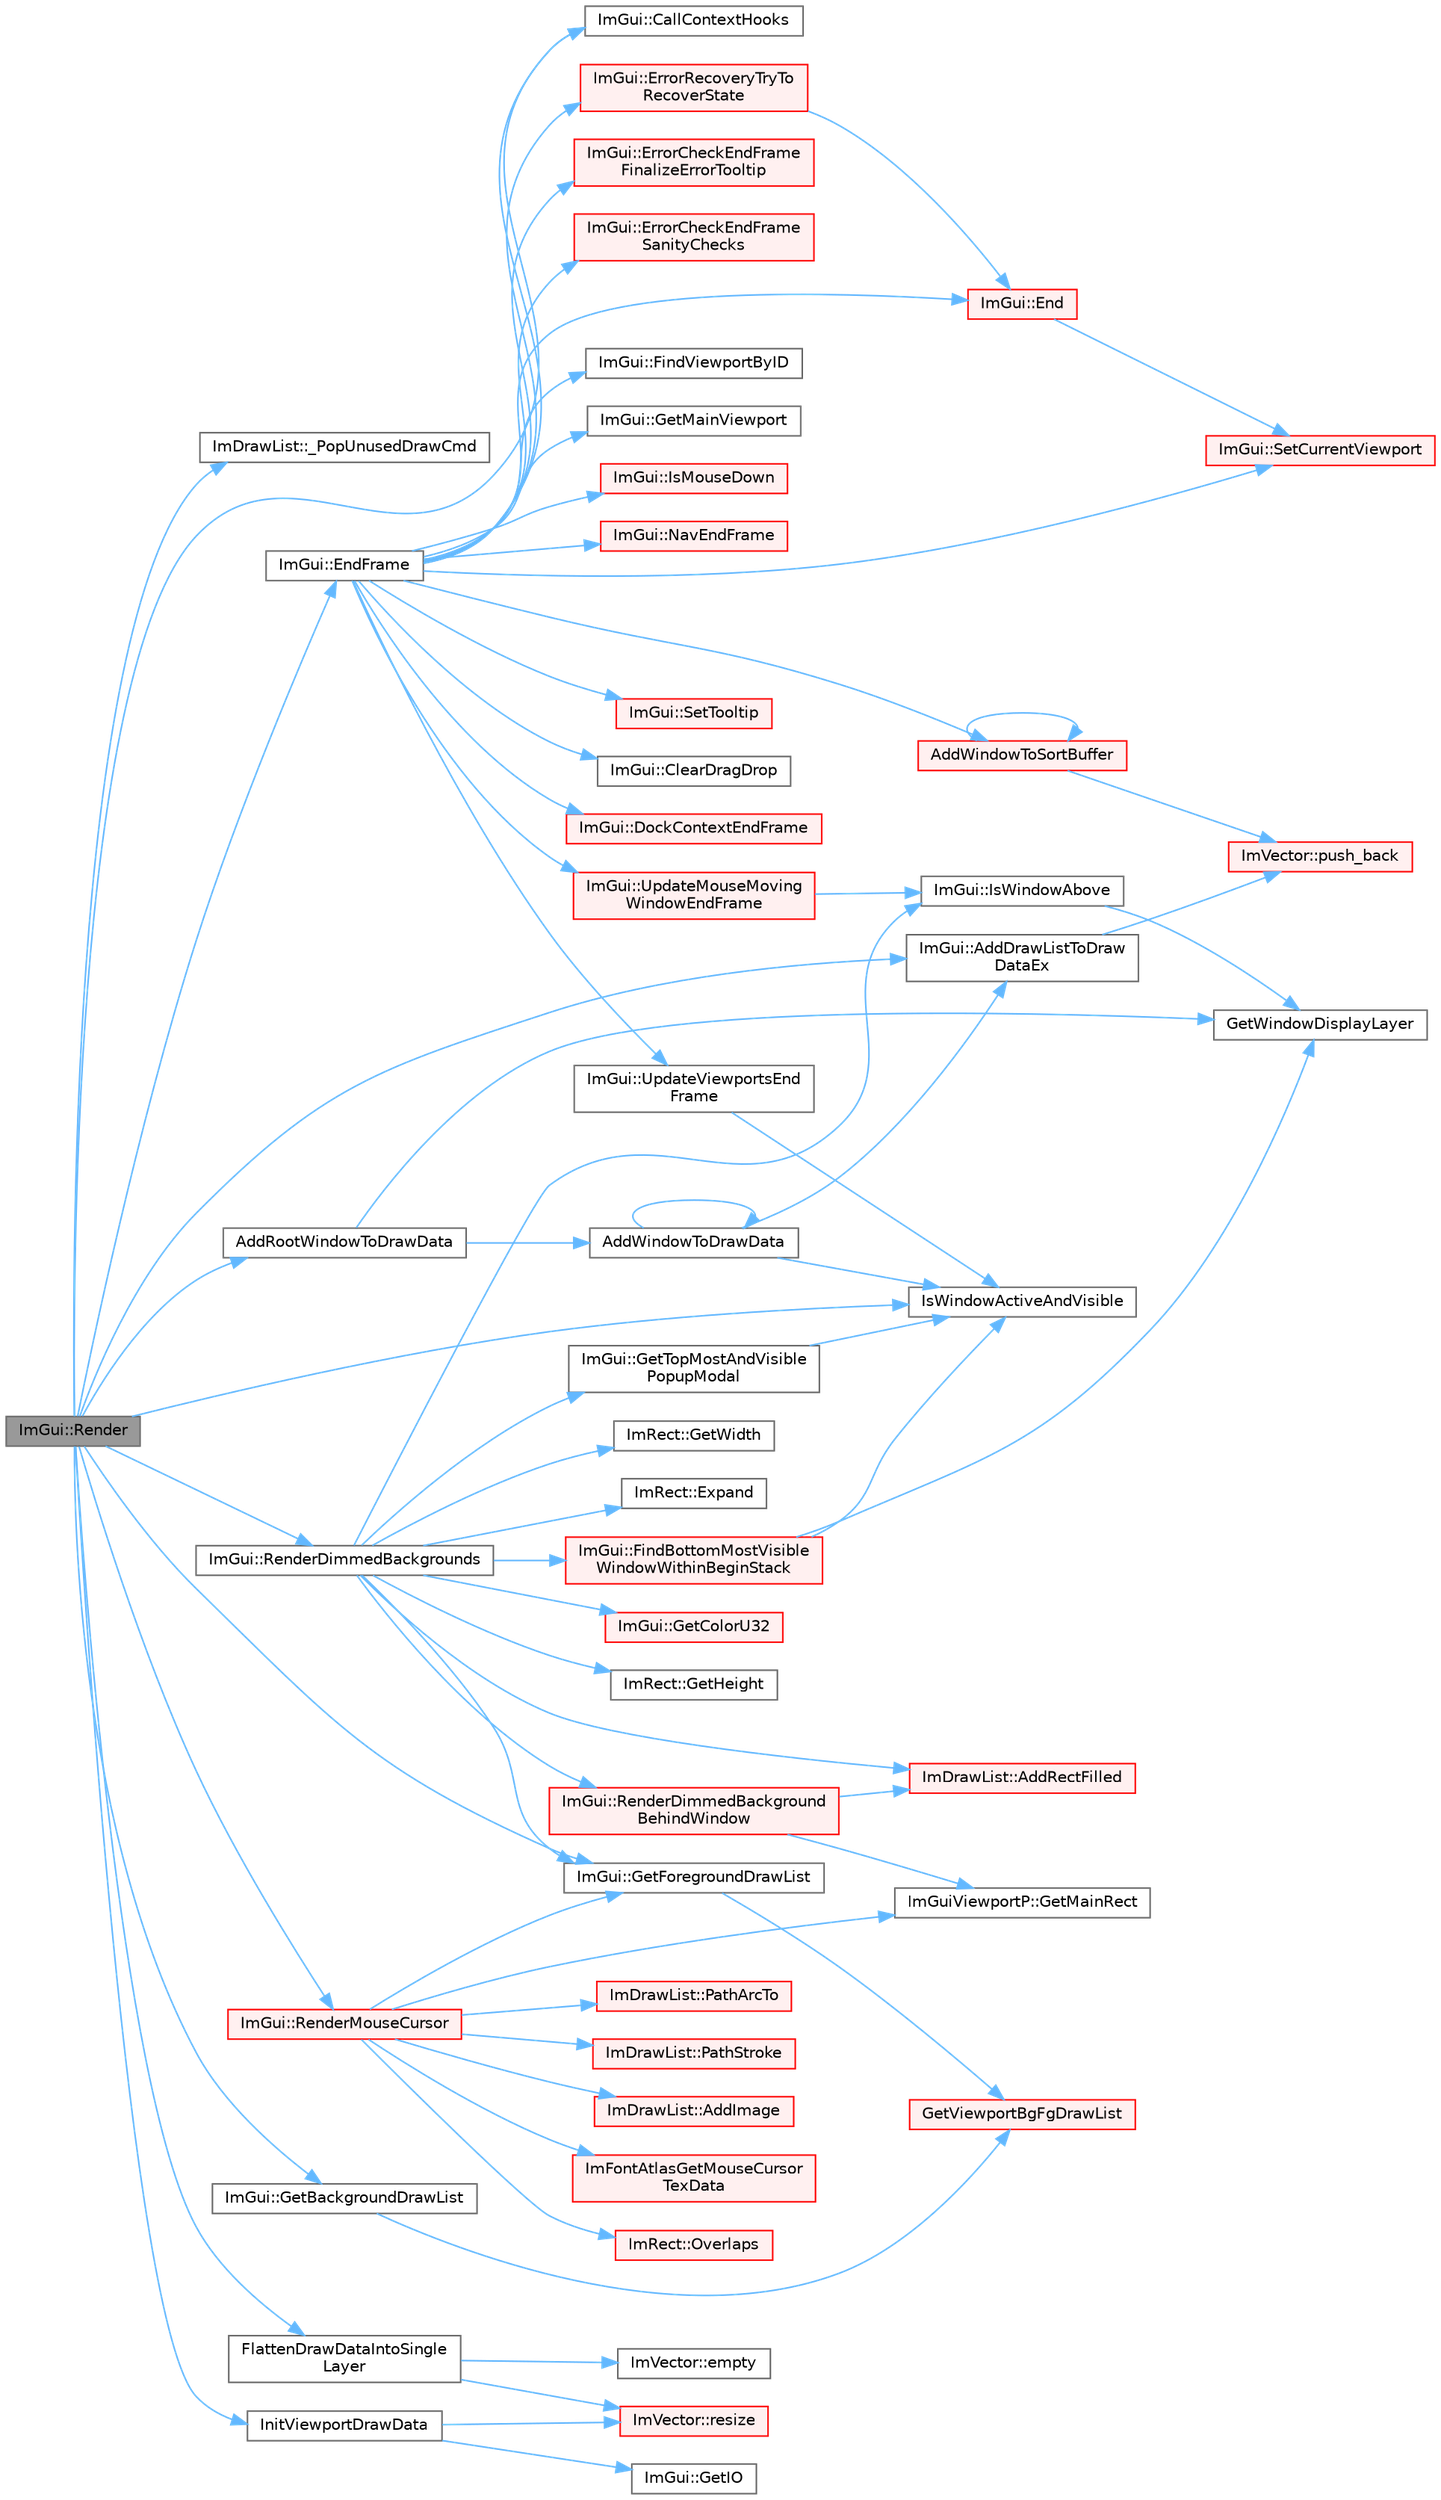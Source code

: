 digraph "ImGui::Render"
{
 // LATEX_PDF_SIZE
  bgcolor="transparent";
  edge [fontname=Helvetica,fontsize=10,labelfontname=Helvetica,labelfontsize=10];
  node [fontname=Helvetica,fontsize=10,shape=box,height=0.2,width=0.4];
  rankdir="LR";
  Node1 [id="Node000001",label="ImGui::Render",height=0.2,width=0.4,color="gray40", fillcolor="grey60", style="filled", fontcolor="black",tooltip=" "];
  Node1 -> Node2 [id="edge1_Node000001_Node000002",color="steelblue1",style="solid",tooltip=" "];
  Node2 [id="Node000002",label="ImDrawList::_PopUnusedDrawCmd",height=0.2,width=0.4,color="grey40", fillcolor="white", style="filled",URL="$struct_im_draw_list.html#a2cb0295fcd3062bfedbebbad55865455",tooltip=" "];
  Node1 -> Node3 [id="edge2_Node000001_Node000003",color="steelblue1",style="solid",tooltip=" "];
  Node3 [id="Node000003",label="ImGui::AddDrawListToDraw\lDataEx",height=0.2,width=0.4,color="grey40", fillcolor="white", style="filled",URL="$namespace_im_gui.html#a0074bb825de97c5602d9d9bb2e4d49d4",tooltip=" "];
  Node3 -> Node4 [id="edge3_Node000003_Node000004",color="steelblue1",style="solid",tooltip=" "];
  Node4 [id="Node000004",label="ImVector::push_back",height=0.2,width=0.4,color="red", fillcolor="#FFF0F0", style="filled",URL="$struct_im_vector.html#aab5df48e0711a48bd12f3206e08c4108",tooltip=" "];
  Node1 -> Node7 [id="edge4_Node000001_Node000007",color="steelblue1",style="solid",tooltip=" "];
  Node7 [id="Node000007",label="AddRootWindowToDrawData",height=0.2,width=0.4,color="grey40", fillcolor="white", style="filled",URL="$imgui_8cpp.html#aa1b7f477fbb6049d246a41ac0616534f",tooltip=" "];
  Node7 -> Node8 [id="edge5_Node000007_Node000008",color="steelblue1",style="solid",tooltip=" "];
  Node8 [id="Node000008",label="AddWindowToDrawData",height=0.2,width=0.4,color="grey40", fillcolor="white", style="filled",URL="$imgui_8cpp.html#a61d631adc3bba197e5d939f8987fff7f",tooltip=" "];
  Node8 -> Node3 [id="edge6_Node000008_Node000003",color="steelblue1",style="solid",tooltip=" "];
  Node8 -> Node8 [id="edge7_Node000008_Node000008",color="steelblue1",style="solid",tooltip=" "];
  Node8 -> Node9 [id="edge8_Node000008_Node000009",color="steelblue1",style="solid",tooltip=" "];
  Node9 [id="Node000009",label="IsWindowActiveAndVisible",height=0.2,width=0.4,color="grey40", fillcolor="white", style="filled",URL="$imgui_8cpp.html#a0d4bfbfc89237377e7ac93b9a59fb121",tooltip=" "];
  Node7 -> Node10 [id="edge9_Node000007_Node000010",color="steelblue1",style="solid",tooltip=" "];
  Node10 [id="Node000010",label="GetWindowDisplayLayer",height=0.2,width=0.4,color="grey40", fillcolor="white", style="filled",URL="$imgui_8cpp.html#a088ffc0a5ef8ac04dd17caed97a9aeb4",tooltip=" "];
  Node1 -> Node11 [id="edge10_Node000001_Node000011",color="steelblue1",style="solid",tooltip=" "];
  Node11 [id="Node000011",label="ImGui::CallContextHooks",height=0.2,width=0.4,color="grey40", fillcolor="white", style="filled",URL="$namespace_im_gui.html#a61ced7f0dd38c604e895400a2e5eeeb2",tooltip=" "];
  Node1 -> Node12 [id="edge11_Node000001_Node000012",color="steelblue1",style="solid",tooltip=" "];
  Node12 [id="Node000012",label="ImGui::EndFrame",height=0.2,width=0.4,color="grey40", fillcolor="white", style="filled",URL="$namespace_im_gui.html#a246c37da45e88a12ade440a0feacb4ee",tooltip=" "];
  Node12 -> Node13 [id="edge12_Node000012_Node000013",color="steelblue1",style="solid",tooltip=" "];
  Node13 [id="Node000013",label="AddWindowToSortBuffer",height=0.2,width=0.4,color="red", fillcolor="#FFF0F0", style="filled",URL="$imgui_8cpp.html#aec5b9dca69b64cb0a6a474dbf2bb84b9",tooltip=" "];
  Node13 -> Node13 [id="edge13_Node000013_Node000013",color="steelblue1",style="solid",tooltip=" "];
  Node13 -> Node4 [id="edge14_Node000013_Node000004",color="steelblue1",style="solid",tooltip=" "];
  Node12 -> Node11 [id="edge15_Node000012_Node000011",color="steelblue1",style="solid",tooltip=" "];
  Node12 -> Node16 [id="edge16_Node000012_Node000016",color="steelblue1",style="solid",tooltip=" "];
  Node16 [id="Node000016",label="ImGui::ClearDragDrop",height=0.2,width=0.4,color="grey40", fillcolor="white", style="filled",URL="$namespace_im_gui.html#adae8f94649956a2a717c00dbf81a5df9",tooltip=" "];
  Node12 -> Node17 [id="edge17_Node000012_Node000017",color="steelblue1",style="solid",tooltip=" "];
  Node17 [id="Node000017",label="ImGui::DockContextEndFrame",height=0.2,width=0.4,color="red", fillcolor="#FFF0F0", style="filled",URL="$namespace_im_gui.html#a255cc11c0b8c4764e86aa47dafff7e8f",tooltip=" "];
  Node12 -> Node20 [id="edge18_Node000012_Node000020",color="steelblue1",style="solid",tooltip=" "];
  Node20 [id="Node000020",label="ImGui::End",height=0.2,width=0.4,color="red", fillcolor="#FFF0F0", style="filled",URL="$namespace_im_gui.html#a5479d93794a004c67ceb6d13f37c8254",tooltip=" "];
  Node20 -> Node412 [id="edge19_Node000020_Node000412",color="steelblue1",style="solid",tooltip=" "];
  Node412 [id="Node000412",label="ImGui::SetCurrentViewport",height=0.2,width=0.4,color="red", fillcolor="#FFF0F0", style="filled",URL="$namespace_im_gui.html#a518a36249ab67227a13fd01a4236cbe1",tooltip=" "];
  Node12 -> Node525 [id="edge20_Node000012_Node000525",color="steelblue1",style="solid",tooltip=" "];
  Node525 [id="Node000525",label="ImGui::ErrorCheckEndFrame\lFinalizeErrorTooltip",height=0.2,width=0.4,color="red", fillcolor="#FFF0F0", style="filled",URL="$namespace_im_gui.html#a84f054b17e7003e5f9031dd02b522afc",tooltip=" "];
  Node12 -> Node537 [id="edge21_Node000012_Node000537",color="steelblue1",style="solid",tooltip=" "];
  Node537 [id="Node000537",label="ImGui::ErrorCheckEndFrame\lSanityChecks",height=0.2,width=0.4,color="red", fillcolor="#FFF0F0", style="filled",URL="$namespace_im_gui.html#af501a9de56446597afe2ae5cde18e1ba",tooltip=" "];
  Node12 -> Node540 [id="edge22_Node000012_Node000540",color="steelblue1",style="solid",tooltip=" "];
  Node540 [id="Node000540",label="ImGui::ErrorRecoveryTryTo\lRecoverState",height=0.2,width=0.4,color="red", fillcolor="#FFF0F0", style="filled",URL="$namespace_im_gui.html#af173cf3b924ce08bf5ba4b6a49c04cf1",tooltip=" "];
  Node540 -> Node20 [id="edge23_Node000540_Node000020",color="steelblue1",style="solid",tooltip=" "];
  Node12 -> Node217 [id="edge24_Node000012_Node000217",color="steelblue1",style="solid",tooltip=" "];
  Node217 [id="Node000217",label="ImGui::FindViewportByID",height=0.2,width=0.4,color="grey40", fillcolor="white", style="filled",URL="$namespace_im_gui.html#a19f511dec79b1d152da3cd6667bb3856",tooltip=" "];
  Node12 -> Node362 [id="edge25_Node000012_Node000362",color="steelblue1",style="solid",tooltip=" "];
  Node362 [id="Node000362",label="ImGui::GetMainViewport",height=0.2,width=0.4,color="grey40", fillcolor="white", style="filled",URL="$namespace_im_gui.html#a7bf620af1d66ee7d7b06701894d23e60",tooltip=" "];
  Node12 -> Node257 [id="edge26_Node000012_Node000257",color="steelblue1",style="solid",tooltip=" "];
  Node257 [id="Node000257",label="ImGui::IsMouseDown",height=0.2,width=0.4,color="red", fillcolor="#FFF0F0", style="filled",URL="$namespace_im_gui.html#aed7dae248aa865bf06c1d60c0e809537",tooltip=" "];
  Node12 -> Node541 [id="edge27_Node000012_Node000541",color="steelblue1",style="solid",tooltip=" "];
  Node541 [id="Node000541",label="ImGui::NavEndFrame",height=0.2,width=0.4,color="red", fillcolor="#FFF0F0", style="filled",URL="$namespace_im_gui.html#a5ae3ff143fed82b60445ce593b18cd8c",tooltip=" "];
  Node12 -> Node412 [id="edge28_Node000012_Node000412",color="steelblue1",style="solid",tooltip=" "];
  Node12 -> Node244 [id="edge29_Node000012_Node000244",color="steelblue1",style="solid",tooltip=" "];
  Node244 [id="Node000244",label="ImGui::SetTooltip",height=0.2,width=0.4,color="red", fillcolor="#FFF0F0", style="filled",URL="$namespace_im_gui.html#a313073fa01b8a9791f241ef93091ce92",tooltip=" "];
  Node12 -> Node550 [id="edge30_Node000012_Node000550",color="steelblue1",style="solid",tooltip=" "];
  Node550 [id="Node000550",label="ImGui::UpdateMouseMoving\lWindowEndFrame",height=0.2,width=0.4,color="red", fillcolor="#FFF0F0", style="filled",URL="$namespace_im_gui.html#a6f56217f28aff3a7cea846e6f44eebff",tooltip=" "];
  Node550 -> Node551 [id="edge31_Node000550_Node000551",color="steelblue1",style="solid",tooltip=" "];
  Node551 [id="Node000551",label="ImGui::IsWindowAbove",height=0.2,width=0.4,color="grey40", fillcolor="white", style="filled",URL="$namespace_im_gui.html#ac5dd091c08f9d923c8f849353fe359bf",tooltip=" "];
  Node551 -> Node10 [id="edge32_Node000551_Node000010",color="steelblue1",style="solid",tooltip=" "];
  Node12 -> Node553 [id="edge33_Node000012_Node000553",color="steelblue1",style="solid",tooltip=" "];
  Node553 [id="Node000553",label="ImGui::UpdateViewportsEnd\lFrame",height=0.2,width=0.4,color="grey40", fillcolor="white", style="filled",URL="$namespace_im_gui.html#aac5afb4cc922c8869d811f3b5c6cd99c",tooltip=" "];
  Node553 -> Node9 [id="edge34_Node000553_Node000009",color="steelblue1",style="solid",tooltip=" "];
  Node1 -> Node554 [id="edge35_Node000001_Node000554",color="steelblue1",style="solid",tooltip=" "];
  Node554 [id="Node000554",label="FlattenDrawDataIntoSingle\lLayer",height=0.2,width=0.4,color="grey40", fillcolor="white", style="filled",URL="$imgui_8cpp.html#a4925308f4cf4e391817bbd141cfeffd5",tooltip=" "];
  Node554 -> Node555 [id="edge36_Node000554_Node000555",color="steelblue1",style="solid",tooltip=" "];
  Node555 [id="Node000555",label="ImVector::empty",height=0.2,width=0.4,color="grey40", fillcolor="white", style="filled",URL="$struct_im_vector.html#aa53e48a5272f4bad1099368769514ff1",tooltip=" "];
  Node554 -> Node43 [id="edge37_Node000554_Node000043",color="steelblue1",style="solid",tooltip=" "];
  Node43 [id="Node000043",label="ImVector::resize",height=0.2,width=0.4,color="red", fillcolor="#FFF0F0", style="filled",URL="$struct_im_vector.html#ac371dd62e56ae486b1a5038cf07eee56",tooltip=" "];
  Node1 -> Node556 [id="edge38_Node000001_Node000556",color="steelblue1",style="solid",tooltip=" "];
  Node556 [id="Node000556",label="ImGui::GetBackgroundDrawList",height=0.2,width=0.4,color="grey40", fillcolor="white", style="filled",URL="$namespace_im_gui.html#a4a1db085dbfba2cfdbdb42e732335c18",tooltip=" "];
  Node556 -> Node65 [id="edge39_Node000556_Node000065",color="steelblue1",style="solid",tooltip=" "];
  Node65 [id="Node000065",label="GetViewportBgFgDrawList",height=0.2,width=0.4,color="red", fillcolor="#FFF0F0", style="filled",URL="$imgui_8cpp.html#a86964372ace3c5efb9325a2162f04efd",tooltip=" "];
  Node1 -> Node64 [id="edge40_Node000001_Node000064",color="steelblue1",style="solid",tooltip=" "];
  Node64 [id="Node000064",label="ImGui::GetForegroundDrawList",height=0.2,width=0.4,color="grey40", fillcolor="white", style="filled",URL="$namespace_im_gui.html#a77e1a981b472415e6613a2bd0966d817",tooltip=" "];
  Node64 -> Node65 [id="edge41_Node000064_Node000065",color="steelblue1",style="solid",tooltip=" "];
  Node1 -> Node557 [id="edge42_Node000001_Node000557",color="steelblue1",style="solid",tooltip=" "];
  Node557 [id="Node000557",label="InitViewportDrawData",height=0.2,width=0.4,color="grey40", fillcolor="white", style="filled",URL="$imgui_8cpp.html#a0cda5c9d3f5108e7adda011eeb96d88e",tooltip=" "];
  Node557 -> Node558 [id="edge43_Node000557_Node000558",color="steelblue1",style="solid",tooltip=" "];
  Node558 [id="Node000558",label="ImGui::GetIO",height=0.2,width=0.4,color="grey40", fillcolor="white", style="filled",URL="$namespace_im_gui.html#a3179e560812f878f3961ce803a5d9302",tooltip=" "];
  Node557 -> Node43 [id="edge44_Node000557_Node000043",color="steelblue1",style="solid",tooltip=" "];
  Node1 -> Node9 [id="edge45_Node000001_Node000009",color="steelblue1",style="solid",tooltip=" "];
  Node1 -> Node559 [id="edge46_Node000001_Node000559",color="steelblue1",style="solid",tooltip=" "];
  Node559 [id="Node000559",label="ImGui::RenderDimmedBackgrounds",height=0.2,width=0.4,color="grey40", fillcolor="white", style="filled",URL="$namespace_im_gui.html#a6b080917e0b311340f252f37cdc21736",tooltip=" "];
  Node559 -> Node85 [id="edge47_Node000559_Node000085",color="steelblue1",style="solid",tooltip=" "];
  Node85 [id="Node000085",label="ImDrawList::AddRectFilled",height=0.2,width=0.4,color="red", fillcolor="#FFF0F0", style="filled",URL="$struct_im_draw_list.html#a6b16ab764160b0251d2e7b3bd08c1ffc",tooltip=" "];
  Node559 -> Node164 [id="edge48_Node000559_Node000164",color="steelblue1",style="solid",tooltip=" "];
  Node164 [id="Node000164",label="ImRect::Expand",height=0.2,width=0.4,color="grey40", fillcolor="white", style="filled",URL="$struct_im_rect.html#af33a7424c3341d08acd69da30c27c753",tooltip=" "];
  Node559 -> Node560 [id="edge49_Node000559_Node000560",color="steelblue1",style="solid",tooltip=" "];
  Node560 [id="Node000560",label="ImGui::FindBottomMostVisible\lWindowWithinBeginStack",height=0.2,width=0.4,color="red", fillcolor="#FFF0F0", style="filled",URL="$namespace_im_gui.html#acbee71305d643afa7020759bc97feaf2",tooltip=" "];
  Node560 -> Node10 [id="edge50_Node000560_Node000010",color="steelblue1",style="solid",tooltip=" "];
  Node560 -> Node9 [id="edge51_Node000560_Node000009",color="steelblue1",style="solid",tooltip=" "];
  Node559 -> Node24 [id="edge52_Node000559_Node000024",color="steelblue1",style="solid",tooltip=" "];
  Node24 [id="Node000024",label="ImGui::GetColorU32",height=0.2,width=0.4,color="red", fillcolor="#FFF0F0", style="filled",URL="$namespace_im_gui.html#a0de2d9bd347d9866511eb8d014e62556",tooltip=" "];
  Node559 -> Node64 [id="edge53_Node000559_Node000064",color="steelblue1",style="solid",tooltip=" "];
  Node559 -> Node186 [id="edge54_Node000559_Node000186",color="steelblue1",style="solid",tooltip=" "];
  Node186 [id="Node000186",label="ImRect::GetHeight",height=0.2,width=0.4,color="grey40", fillcolor="white", style="filled",URL="$struct_im_rect.html#a748d8ae9cb26508951ec6e2f2df0625b",tooltip=" "];
  Node559 -> Node561 [id="edge55_Node000559_Node000561",color="steelblue1",style="solid",tooltip=" "];
  Node561 [id="Node000561",label="ImGui::GetTopMostAndVisible\lPopupModal",height=0.2,width=0.4,color="grey40", fillcolor="white", style="filled",URL="$namespace_im_gui.html#aa7d414ea51c3150247c49902b292886c",tooltip=" "];
  Node561 -> Node9 [id="edge56_Node000561_Node000009",color="steelblue1",style="solid",tooltip=" "];
  Node559 -> Node187 [id="edge57_Node000559_Node000187",color="steelblue1",style="solid",tooltip=" "];
  Node187 [id="Node000187",label="ImRect::GetWidth",height=0.2,width=0.4,color="grey40", fillcolor="white", style="filled",URL="$struct_im_rect.html#afa75cb8491f20901c96166d17dcddac4",tooltip=" "];
  Node559 -> Node551 [id="edge58_Node000559_Node000551",color="steelblue1",style="solid",tooltip=" "];
  Node559 -> Node562 [id="edge59_Node000559_Node000562",color="steelblue1",style="solid",tooltip=" "];
  Node562 [id="Node000562",label="ImGui::RenderDimmedBackground\lBehindWindow",height=0.2,width=0.4,color="red", fillcolor="#FFF0F0", style="filled",URL="$namespace_im_gui.html#a92ac596d91c03957e034022b239a881d",tooltip=" "];
  Node562 -> Node85 [id="edge60_Node000562_Node000085",color="steelblue1",style="solid",tooltip=" "];
  Node562 -> Node220 [id="edge61_Node000562_Node000220",color="steelblue1",style="solid",tooltip=" "];
  Node220 [id="Node000220",label="ImGuiViewportP::GetMainRect",height=0.2,width=0.4,color="grey40", fillcolor="white", style="filled",URL="$struct_im_gui_viewport_p.html#adb4c14f0b0a42bff9c1c0ab1971027f7",tooltip=" "];
  Node1 -> Node568 [id="edge62_Node000001_Node000568",color="steelblue1",style="solid",tooltip=" "];
  Node568 [id="Node000568",label="ImGui::RenderMouseCursor",height=0.2,width=0.4,color="red", fillcolor="#FFF0F0", style="filled",URL="$namespace_im_gui.html#ade001ee6028075c9c1e2bd3f0395b920",tooltip=" "];
  Node568 -> Node569 [id="edge63_Node000568_Node000569",color="steelblue1",style="solid",tooltip=" "];
  Node569 [id="Node000569",label="ImDrawList::AddImage",height=0.2,width=0.4,color="red", fillcolor="#FFF0F0", style="filled",URL="$struct_im_draw_list.html#ac1f529d53d7ba118484e47e49218c603",tooltip=" "];
  Node568 -> Node64 [id="edge64_Node000568_Node000064",color="steelblue1",style="solid",tooltip=" "];
  Node568 -> Node220 [id="edge65_Node000568_Node000220",color="steelblue1",style="solid",tooltip=" "];
  Node568 -> Node571 [id="edge66_Node000568_Node000571",color="steelblue1",style="solid",tooltip=" "];
  Node571 [id="Node000571",label="ImFontAtlasGetMouseCursor\lTexData",height=0.2,width=0.4,color="red", fillcolor="#FFF0F0", style="filled",URL="$imgui__draw_8cpp.html#a3f6a8379f3c0b4fe882ec673cf62e8f4",tooltip=" "];
  Node568 -> Node106 [id="edge67_Node000568_Node000106",color="steelblue1",style="solid",tooltip=" "];
  Node106 [id="Node000106",label="ImRect::Overlaps",height=0.2,width=0.4,color="red", fillcolor="#FFF0F0", style="filled",URL="$struct_im_rect.html#a0af3bade3781e5e7c6afdf71ccfb0d43",tooltip=" "];
  Node568 -> Node283 [id="edge68_Node000568_Node000283",color="steelblue1",style="solid",tooltip=" "];
  Node283 [id="Node000283",label="ImDrawList::PathArcTo",height=0.2,width=0.4,color="red", fillcolor="#FFF0F0", style="filled",URL="$struct_im_draw_list.html#af86073403f1557cccb4ff45dfad0a74a",tooltip=" "];
  Node568 -> Node53 [id="edge69_Node000568_Node000053",color="steelblue1",style="solid",tooltip=" "];
  Node53 [id="Node000053",label="ImDrawList::PathStroke",height=0.2,width=0.4,color="red", fillcolor="#FFF0F0", style="filled",URL="$struct_im_draw_list.html#a60bf9040ef3d09b39c4ba8f5a2a68ae9",tooltip=" "];
}
